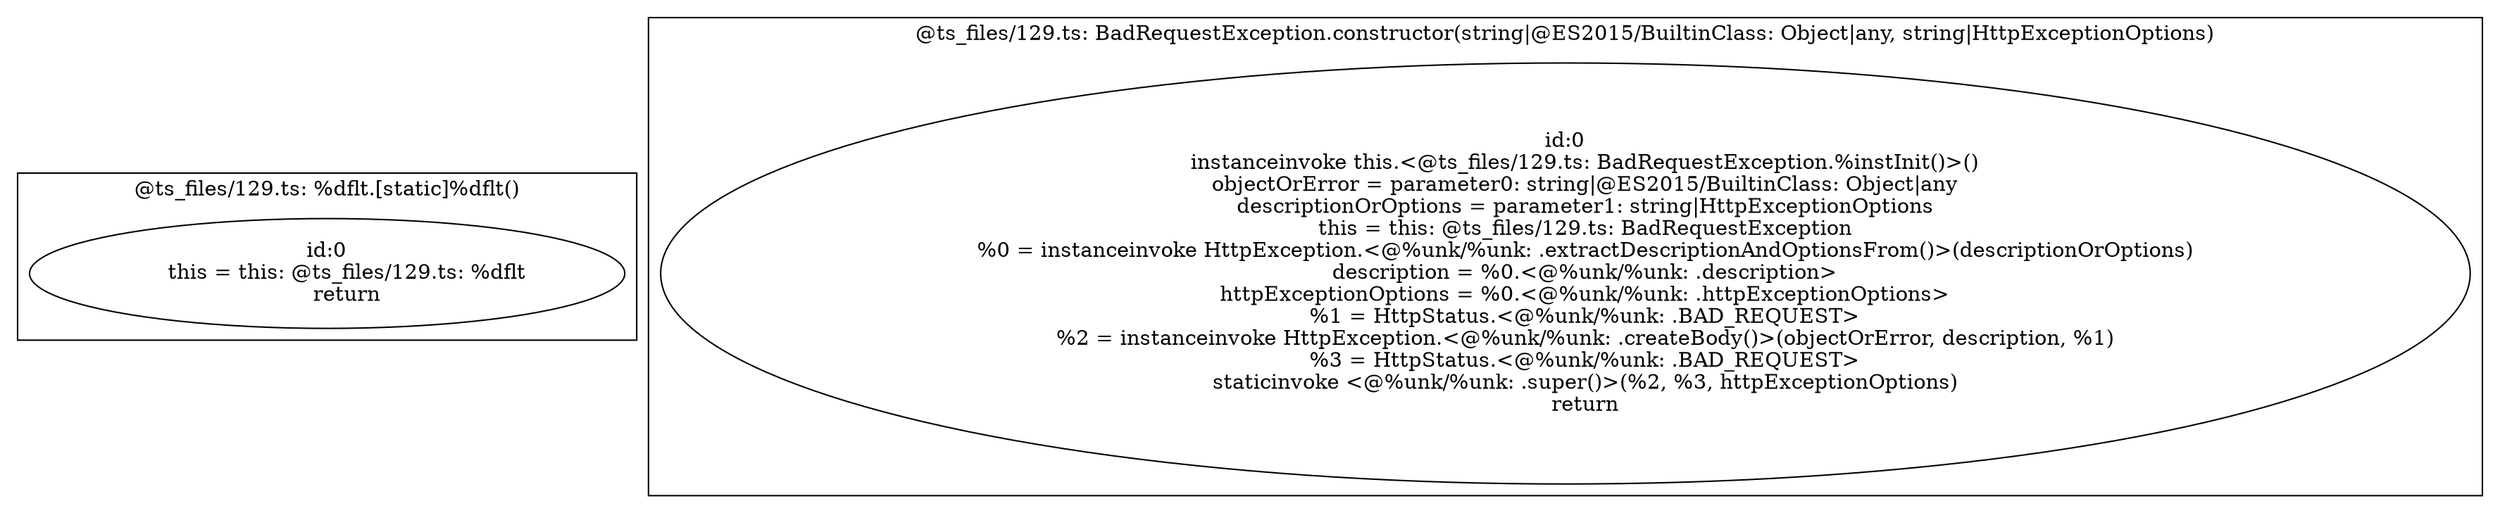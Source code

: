digraph "129.ts" {
subgraph "cluster_@ts_files/129.ts: %dflt.[static]%dflt()" {
  label="@ts_files/129.ts: %dflt.[static]%dflt()";
  Node33760 [label="id:0
      this = this: @ts_files/129.ts: %dflt
      return"];
}
subgraph "cluster_@ts_files/129.ts: BadRequestException.constructor(string|@ES2015/BuiltinClass: Object|any, string|HttpExceptionOptions)" {
  label="@ts_files/129.ts: BadRequestException.constructor(string|@ES2015/BuiltinClass: Object|any, string|HttpExceptionOptions)";
  Node113810 [label="id:0
      instanceinvoke this.<@ts_files/129.ts: BadRequestException.%instInit()>()
      objectOrError = parameter0: string|@ES2015/BuiltinClass: Object|any
      descriptionOrOptions = parameter1: string|HttpExceptionOptions
      this = this: @ts_files/129.ts: BadRequestException
      %0 = instanceinvoke HttpException.<@%unk/%unk: .extractDescriptionAndOptionsFrom()>(descriptionOrOptions)
      description = %0.<@%unk/%unk: .description>
      httpExceptionOptions = %0.<@%unk/%unk: .httpExceptionOptions>
      %1 = HttpStatus.<@%unk/%unk: .BAD_REQUEST>
      %2 = instanceinvoke HttpException.<@%unk/%unk: .createBody()>(objectOrError, description, %1)
      %3 = HttpStatus.<@%unk/%unk: .BAD_REQUEST>
      staticinvoke <@%unk/%unk: .super()>(%2, %3, httpExceptionOptions)
      return"];
}
}
